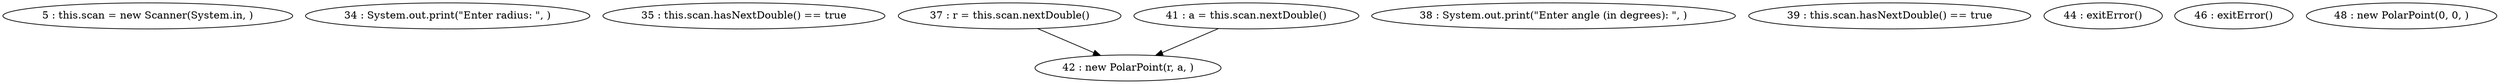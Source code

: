 digraph G {
"5 : this.scan = new Scanner(System.in, )"
"34 : System.out.print(\"Enter radius: \", )"
"35 : this.scan.hasNextDouble() == true"
"37 : r = this.scan.nextDouble()"
"37 : r = this.scan.nextDouble()" -> "42 : new PolarPoint(r, a, )"
"38 : System.out.print(\"Enter angle (in degrees): \", )"
"39 : this.scan.hasNextDouble() == true"
"41 : a = this.scan.nextDouble()"
"41 : a = this.scan.nextDouble()" -> "42 : new PolarPoint(r, a, )"
"42 : new PolarPoint(r, a, )"
"44 : exitError()"
"46 : exitError()"
"48 : new PolarPoint(0, 0, )"
}
